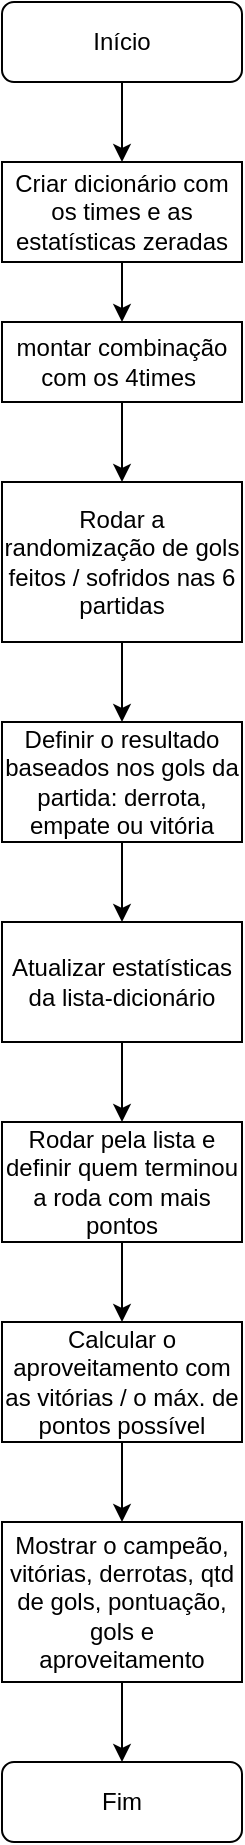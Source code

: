 <mxfile version="24.8.0">
  <diagram id="OSRmP45oUQKWocFpca-e" name="Aprovado-na-disciplina">
    <mxGraphModel grid="1" page="1" gridSize="10" guides="1" tooltips="1" connect="1" arrows="1" fold="1" pageScale="1" pageWidth="827" pageHeight="1169" math="0" shadow="0">
      <root>
        <mxCell id="0" />
        <mxCell id="1" parent="0" />
        <mxCell id="ve_ScVZvAOvUn-qgx1SI-5" value="" style="edgeStyle=orthogonalEdgeStyle;rounded=0;orthogonalLoop=1;jettySize=auto;html=1;" edge="1" parent="1" source="ve_ScVZvAOvUn-qgx1SI-1" target="ve_ScVZvAOvUn-qgx1SI-4">
          <mxGeometry relative="1" as="geometry" />
        </mxCell>
        <mxCell id="ve_ScVZvAOvUn-qgx1SI-1" value="Início" style="rounded=1;whiteSpace=wrap;html=1;" vertex="1" parent="1">
          <mxGeometry x="40" y="40" width="120" height="40" as="geometry" />
        </mxCell>
        <mxCell id="ve_ScVZvAOvUn-qgx1SI-8" value="" style="edgeStyle=orthogonalEdgeStyle;rounded=0;orthogonalLoop=1;jettySize=auto;html=1;" edge="1" parent="1" source="ve_ScVZvAOvUn-qgx1SI-2" target="ve_ScVZvAOvUn-qgx1SI-7">
          <mxGeometry relative="1" as="geometry" />
        </mxCell>
        <mxCell id="ve_ScVZvAOvUn-qgx1SI-2" value="montar combinação com os 4times&amp;nbsp;" style="rounded=0;whiteSpace=wrap;html=1;" vertex="1" parent="1">
          <mxGeometry x="40" y="200" width="120" height="40" as="geometry" />
        </mxCell>
        <mxCell id="ve_ScVZvAOvUn-qgx1SI-6" value="" style="edgeStyle=orthogonalEdgeStyle;rounded=0;orthogonalLoop=1;jettySize=auto;html=1;" edge="1" parent="1" source="ve_ScVZvAOvUn-qgx1SI-4" target="ve_ScVZvAOvUn-qgx1SI-2">
          <mxGeometry relative="1" as="geometry" />
        </mxCell>
        <mxCell id="ve_ScVZvAOvUn-qgx1SI-4" value="Criar dicionário com os times e as estatísticas zeradas" style="rounded=0;whiteSpace=wrap;html=1;" vertex="1" parent="1">
          <mxGeometry x="40" y="120" width="120" height="50" as="geometry" />
        </mxCell>
        <mxCell id="ve_ScVZvAOvUn-qgx1SI-10" value="" style="edgeStyle=orthogonalEdgeStyle;rounded=0;orthogonalLoop=1;jettySize=auto;html=1;" edge="1" parent="1" source="ve_ScVZvAOvUn-qgx1SI-7" target="ve_ScVZvAOvUn-qgx1SI-9">
          <mxGeometry relative="1" as="geometry" />
        </mxCell>
        <mxCell id="ve_ScVZvAOvUn-qgx1SI-7" value="Rodar a randomização de gols feitos / sofridos nas 6 partidas" style="rounded=0;whiteSpace=wrap;html=1;" vertex="1" parent="1">
          <mxGeometry x="40" y="280" width="120" height="80" as="geometry" />
        </mxCell>
        <mxCell id="ve_ScVZvAOvUn-qgx1SI-12" value="" style="edgeStyle=orthogonalEdgeStyle;rounded=0;orthogonalLoop=1;jettySize=auto;html=1;" edge="1" parent="1" source="ve_ScVZvAOvUn-qgx1SI-9" target="ve_ScVZvAOvUn-qgx1SI-11">
          <mxGeometry relative="1" as="geometry" />
        </mxCell>
        <mxCell id="ve_ScVZvAOvUn-qgx1SI-9" value="Definir o resultado baseados nos gols da partida: derrota, empate ou vitória" style="rounded=0;whiteSpace=wrap;html=1;" vertex="1" parent="1">
          <mxGeometry x="40" y="400" width="120" height="60" as="geometry" />
        </mxCell>
        <mxCell id="ve_ScVZvAOvUn-qgx1SI-14" value="" style="edgeStyle=orthogonalEdgeStyle;rounded=0;orthogonalLoop=1;jettySize=auto;html=1;" edge="1" parent="1" source="ve_ScVZvAOvUn-qgx1SI-11" target="ve_ScVZvAOvUn-qgx1SI-13">
          <mxGeometry relative="1" as="geometry" />
        </mxCell>
        <mxCell id="ve_ScVZvAOvUn-qgx1SI-11" value="Atualizar estatísticas da lista-dicionário" style="rounded=0;whiteSpace=wrap;html=1;" vertex="1" parent="1">
          <mxGeometry x="40" y="500" width="120" height="60" as="geometry" />
        </mxCell>
        <mxCell id="ve_ScVZvAOvUn-qgx1SI-16" value="" style="edgeStyle=orthogonalEdgeStyle;rounded=0;orthogonalLoop=1;jettySize=auto;html=1;" edge="1" parent="1" source="ve_ScVZvAOvUn-qgx1SI-13" target="ve_ScVZvAOvUn-qgx1SI-15">
          <mxGeometry relative="1" as="geometry" />
        </mxCell>
        <mxCell id="ve_ScVZvAOvUn-qgx1SI-13" value="Rodar pela lista e definir quem terminou a roda com mais pontos" style="rounded=0;whiteSpace=wrap;html=1;" vertex="1" parent="1">
          <mxGeometry x="40" y="600" width="120" height="60" as="geometry" />
        </mxCell>
        <mxCell id="ve_ScVZvAOvUn-qgx1SI-18" value="" style="edgeStyle=orthogonalEdgeStyle;rounded=0;orthogonalLoop=1;jettySize=auto;html=1;" edge="1" parent="1" source="ve_ScVZvAOvUn-qgx1SI-15" target="ve_ScVZvAOvUn-qgx1SI-17">
          <mxGeometry relative="1" as="geometry" />
        </mxCell>
        <mxCell id="ve_ScVZvAOvUn-qgx1SI-15" value="Calcular o aproveitamento com as vitórias / o máx. de pontos possível" style="rounded=0;whiteSpace=wrap;html=1;" vertex="1" parent="1">
          <mxGeometry x="40" y="700" width="120" height="60" as="geometry" />
        </mxCell>
        <mxCell id="ve_ScVZvAOvUn-qgx1SI-20" value="" style="edgeStyle=orthogonalEdgeStyle;rounded=0;orthogonalLoop=1;jettySize=auto;html=1;" edge="1" parent="1" source="ve_ScVZvAOvUn-qgx1SI-17">
          <mxGeometry relative="1" as="geometry">
            <mxPoint x="100" y="920" as="targetPoint" />
          </mxGeometry>
        </mxCell>
        <mxCell id="ve_ScVZvAOvUn-qgx1SI-17" value="Mostrar o campeão, vitórias, derrotas, qtd de gols, pontuação, gols e aproveitamento" style="rounded=0;whiteSpace=wrap;html=1;" vertex="1" parent="1">
          <mxGeometry x="40" y="800" width="120" height="80" as="geometry" />
        </mxCell>
        <mxCell id="fv6GLfOP9xAPZV697l4t-5" value="Fim" style="rounded=1;whiteSpace=wrap;html=1;" vertex="1" parent="1">
          <mxGeometry x="40" y="920" width="120" height="40" as="geometry" />
        </mxCell>
      </root>
    </mxGraphModel>
  </diagram>
</mxfile>
